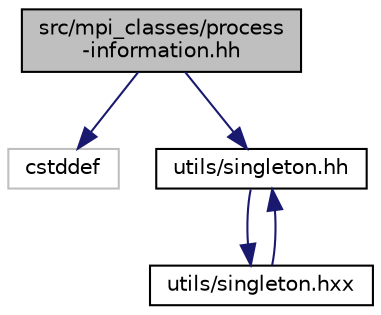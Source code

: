 digraph "src/mpi_classes/process-information.hh"
{
  edge [fontname="Helvetica",fontsize="10",labelfontname="Helvetica",labelfontsize="10"];
  node [fontname="Helvetica",fontsize="10",shape=record];
  Node0 [label="src/mpi_classes/process\l-information.hh",height=0.2,width=0.4,color="black", fillcolor="grey75", style="filled", fontcolor="black"];
  Node0 -> Node1 [color="midnightblue",fontsize="10",style="solid",fontname="Helvetica"];
  Node1 [label="cstddef",height=0.2,width=0.4,color="grey75", fillcolor="white", style="filled"];
  Node0 -> Node2 [color="midnightblue",fontsize="10",style="solid",fontname="Helvetica"];
  Node2 [label="utils/singleton.hh",height=0.2,width=0.4,color="black", fillcolor="white", style="filled",URL="$singleton_8hh.html"];
  Node2 -> Node3 [color="midnightblue",fontsize="10",style="solid",fontname="Helvetica"];
  Node3 [label="utils/singleton.hxx",height=0.2,width=0.4,color="black", fillcolor="white", style="filled",URL="$singleton_8hxx.html"];
  Node3 -> Node2 [color="midnightblue",fontsize="10",style="solid",fontname="Helvetica"];
}

